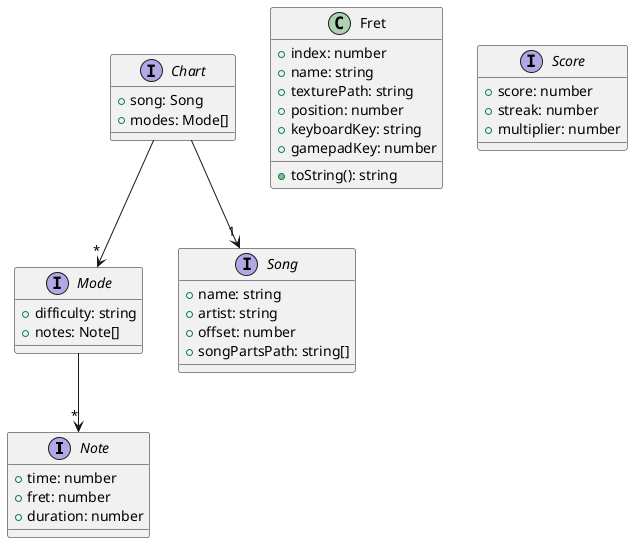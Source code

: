 @startuml
interface Note {
    +time: number
    +fret: number
    +duration: number
}
interface Mode {
    +difficulty: string
    +notes: Note[]
}
interface Song {
    +name: string
    +artist: string
    +offset: number
    +songPartsPath: string[]
}
interface Chart {
    +song: Song
    +modes: Mode[]
}
class Fret {
    +index: number
    +name: string
    +toString(): string
    +texturePath: string
    +position: number
    +keyboardKey: string
    +gamepadKey: number
}
interface Score {
    +score: number
    +streak: number
    +multiplier: number
}
Mode --> "*" Note
Chart --> "1" Song
Chart --> "*" Mode
@enduml